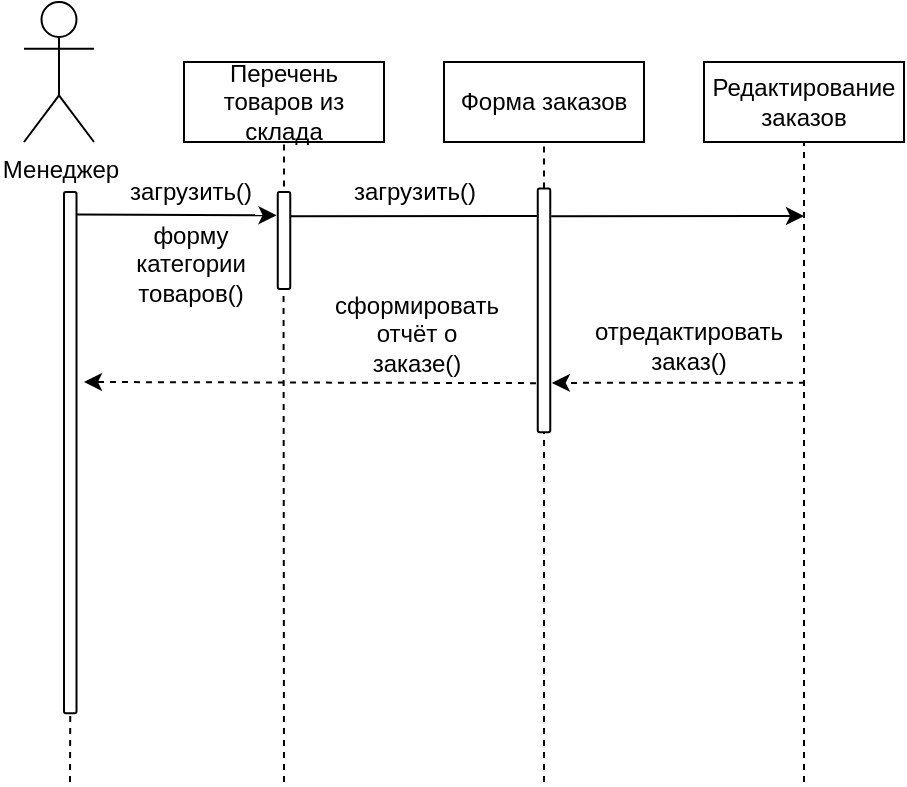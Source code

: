 <mxfile version="20.5.3" type="device"><diagram id="KrCihupPGk0I79sFTNco" name="Страница 1"><mxGraphModel dx="565" dy="634" grid="1" gridSize="10" guides="1" tooltips="1" connect="1" arrows="1" fold="1" page="1" pageScale="1" pageWidth="827" pageHeight="1169" math="0" shadow="0"><root><mxCell id="0"/><mxCell id="1" parent="0"/><mxCell id="8IOatq2_uxX_jV3Rw_7F-1" value="Менеджер" style="shape=umlActor;verticalLabelPosition=bottom;verticalAlign=top;html=1;outlineConnect=0;" parent="1" vertex="1"><mxGeometry x="260" y="50" width="35" height="70" as="geometry"/></mxCell><mxCell id="8IOatq2_uxX_jV3Rw_7F-5" value="Перечень товаров из склада" style="rounded=0;whiteSpace=wrap;html=1;" parent="1" vertex="1"><mxGeometry x="340" y="80" width="100" height="40" as="geometry"/></mxCell><mxCell id="8IOatq2_uxX_jV3Rw_7F-8" value="" style="rounded=1;whiteSpace=wrap;html=1;rotation=90;" parent="1" vertex="1"><mxGeometry x="152.82" y="272.19" width="260.62" height="6.25" as="geometry"/></mxCell><mxCell id="8IOatq2_uxX_jV3Rw_7F-10" value="" style="endArrow=none;dashed=1;html=1;rounded=0;entryX=1;entryY=0.5;entryDx=0;entryDy=0;" parent="1" target="8IOatq2_uxX_jV3Rw_7F-8" edge="1"><mxGeometry width="50" height="50" relative="1" as="geometry"><mxPoint x="283" y="440" as="sourcePoint"/><mxPoint x="320" y="390" as="targetPoint"/></mxGeometry></mxCell><mxCell id="8IOatq2_uxX_jV3Rw_7F-11" value="" style="endArrow=none;dashed=1;html=1;rounded=0;entryX=0.5;entryY=1;entryDx=0;entryDy=0;startArrow=none;" parent="1" target="8IOatq2_uxX_jV3Rw_7F-5" edge="1"><mxGeometry width="50" height="50" relative="1" as="geometry"><mxPoint x="390" y="142.295" as="sourcePoint"/><mxPoint x="430" y="160" as="targetPoint"/></mxGeometry></mxCell><mxCell id="8IOatq2_uxX_jV3Rw_7F-12" value="Форма заказов" style="rounded=0;whiteSpace=wrap;html=1;" parent="1" vertex="1"><mxGeometry x="470" y="80" width="100" height="40" as="geometry"/></mxCell><mxCell id="8IOatq2_uxX_jV3Rw_7F-13" value="" style="endArrow=none;dashed=1;html=1;rounded=0;entryX=0.5;entryY=1;entryDx=0;entryDy=0;startArrow=none;" parent="1" source="8IOatq2_uxX_jV3Rw_7F-20" target="8IOatq2_uxX_jV3Rw_7F-12" edge="1"><mxGeometry width="50" height="50" relative="1" as="geometry"><mxPoint x="520" y="450" as="sourcePoint"/><mxPoint x="560" y="160" as="targetPoint"/></mxGeometry></mxCell><mxCell id="8IOatq2_uxX_jV3Rw_7F-14" value="Редактирование заказов" style="rounded=0;whiteSpace=wrap;html=1;" parent="1" vertex="1"><mxGeometry x="600" y="80" width="100" height="40" as="geometry"/></mxCell><mxCell id="8IOatq2_uxX_jV3Rw_7F-15" value="" style="endArrow=none;dashed=1;html=1;rounded=0;entryX=0.5;entryY=1;entryDx=0;entryDy=0;startArrow=none;" parent="1" target="8IOatq2_uxX_jV3Rw_7F-14" edge="1"><mxGeometry width="50" height="50" relative="1" as="geometry"><mxPoint x="650" y="440" as="sourcePoint"/><mxPoint x="690" y="160" as="targetPoint"/></mxGeometry></mxCell><mxCell id="8IOatq2_uxX_jV3Rw_7F-17" value="" style="endArrow=none;dashed=1;html=1;rounded=0;" parent="1" edge="1"><mxGeometry width="50" height="50" relative="1" as="geometry"><mxPoint x="390" y="440" as="sourcePoint"/><mxPoint x="389.77" y="192.085" as="targetPoint"/></mxGeometry></mxCell><mxCell id="8IOatq2_uxX_jV3Rw_7F-18" value="" style="endArrow=classic;html=1;rounded=0;entryX=0.24;entryY=1.098;entryDx=0;entryDy=0;startArrow=none;startFill=0;endFill=1;entryPerimeter=0;exitX=0.043;exitY=-0.01;exitDx=0;exitDy=0;exitPerimeter=0;" parent="1" source="8IOatq2_uxX_jV3Rw_7F-8" target="8IOatq2_uxX_jV3Rw_7F-22" edge="1"><mxGeometry width="50" height="50" relative="1" as="geometry"><mxPoint x="290" y="157" as="sourcePoint"/><mxPoint x="387.705" y="168.545" as="targetPoint"/><Array as="points"/></mxGeometry></mxCell><mxCell id="8IOatq2_uxX_jV3Rw_7F-19" value="загрузить()" style="text;html=1;strokeColor=none;fillColor=none;align=center;verticalAlign=middle;whiteSpace=wrap;rounded=0;" parent="1" vertex="1"><mxGeometry x="301.32" y="130" width="85" height="30" as="geometry"/></mxCell><mxCell id="8IOatq2_uxX_jV3Rw_7F-20" value="" style="rounded=1;whiteSpace=wrap;html=1;rotation=90;" parent="1" vertex="1"><mxGeometry x="459.07" y="201.01" width="121.87" height="6.25" as="geometry"/></mxCell><mxCell id="8IOatq2_uxX_jV3Rw_7F-21" value="" style="endArrow=none;dashed=1;html=1;rounded=0;entryX=1;entryY=0.5;entryDx=0;entryDy=0;" parent="1" target="8IOatq2_uxX_jV3Rw_7F-20" edge="1"><mxGeometry width="50" height="50" relative="1" as="geometry"><mxPoint x="520" y="440" as="sourcePoint"/><mxPoint x="520" y="253" as="targetPoint"/></mxGeometry></mxCell><mxCell id="8IOatq2_uxX_jV3Rw_7F-22" value="" style="rounded=1;whiteSpace=wrap;html=1;rotation=90;" parent="1" vertex="1"><mxGeometry x="365.79" y="166.1" width="48.43" height="6.25" as="geometry"/></mxCell><mxCell id="_pRKTyMPA3J_2R2H89EI-2" value="загрузить()" style="text;html=1;strokeColor=none;fillColor=none;align=center;verticalAlign=middle;whiteSpace=wrap;rounded=0;" vertex="1" parent="1"><mxGeometry x="413.44" y="130" width="85" height="30" as="geometry"/></mxCell><mxCell id="_pRKTyMPA3J_2R2H89EI-5" value="форму категории товаров()" style="text;html=1;strokeColor=none;fillColor=none;align=center;verticalAlign=middle;whiteSpace=wrap;rounded=0;" vertex="1" parent="1"><mxGeometry x="301.32" y="166.1" width="85" height="30" as="geometry"/></mxCell><mxCell id="_pRKTyMPA3J_2R2H89EI-8" value="" style="endArrow=classic;dashed=1;html=1;rounded=0;startArrow=none;startFill=0;endFill=1;exitX=0.799;exitY=1.143;exitDx=0;exitDy=0;exitPerimeter=0;" edge="1" parent="1" source="8IOatq2_uxX_jV3Rw_7F-20"><mxGeometry width="50" height="50" relative="1" as="geometry"><mxPoint x="510" y="250" as="sourcePoint"/><mxPoint x="290" y="240" as="targetPoint"/></mxGeometry></mxCell><mxCell id="_pRKTyMPA3J_2R2H89EI-9" value="сформировать отчёт о заказе()" style="text;html=1;strokeColor=none;fillColor=none;align=center;verticalAlign=middle;whiteSpace=wrap;rounded=0;" vertex="1" parent="1"><mxGeometry x="414.22" y="201.01" width="85" height="30" as="geometry"/></mxCell><mxCell id="_pRKTyMPA3J_2R2H89EI-11" value="" style="endArrow=classic;dashed=1;html=1;rounded=0;exitX=0.671;exitY=1.223;exitDx=0;exitDy=0;exitPerimeter=0;startArrow=none;startFill=0;endFill=1;entryX=0.798;entryY=-0.127;entryDx=0;entryDy=0;entryPerimeter=0;" edge="1" parent="1" target="8IOatq2_uxX_jV3Rw_7F-20"><mxGeometry width="50" height="50" relative="1" as="geometry"><mxPoint x="650.486" y="240.336" as="sourcePoint"/><mxPoint x="530" y="240" as="targetPoint"/></mxGeometry></mxCell><mxCell id="_pRKTyMPA3J_2R2H89EI-12" value="отредактировать заказ()" style="text;html=1;strokeColor=none;fillColor=none;align=center;verticalAlign=middle;whiteSpace=wrap;rounded=0;" vertex="1" parent="1"><mxGeometry x="550" y="207.26" width="85" height="30" as="geometry"/></mxCell><mxCell id="_pRKTyMPA3J_2R2H89EI-20" value="" style="endArrow=none;html=1;rounded=0;exitX=0.25;exitY=0;exitDx=0;exitDy=0;entryX=0.113;entryY=1.034;entryDx=0;entryDy=0;entryPerimeter=0;" edge="1" parent="1" source="8IOatq2_uxX_jV3Rw_7F-22" target="8IOatq2_uxX_jV3Rw_7F-20"><mxGeometry width="50" height="50" relative="1" as="geometry"><mxPoint x="410" y="270" as="sourcePoint"/><mxPoint x="460" y="220" as="targetPoint"/></mxGeometry></mxCell><mxCell id="_pRKTyMPA3J_2R2H89EI-21" value="" style="endArrow=classic;html=1;rounded=0;startArrow=none;startFill=0;endFill=1;exitX=0.114;exitY=-0.08;exitDx=0;exitDy=0;exitPerimeter=0;" edge="1" parent="1" source="8IOatq2_uxX_jV3Rw_7F-20"><mxGeometry width="50" height="50" relative="1" as="geometry"><mxPoint x="519.997" y="159.582" as="sourcePoint"/><mxPoint x="650" y="157" as="targetPoint"/><Array as="points"/></mxGeometry></mxCell></root></mxGraphModel></diagram></mxfile>